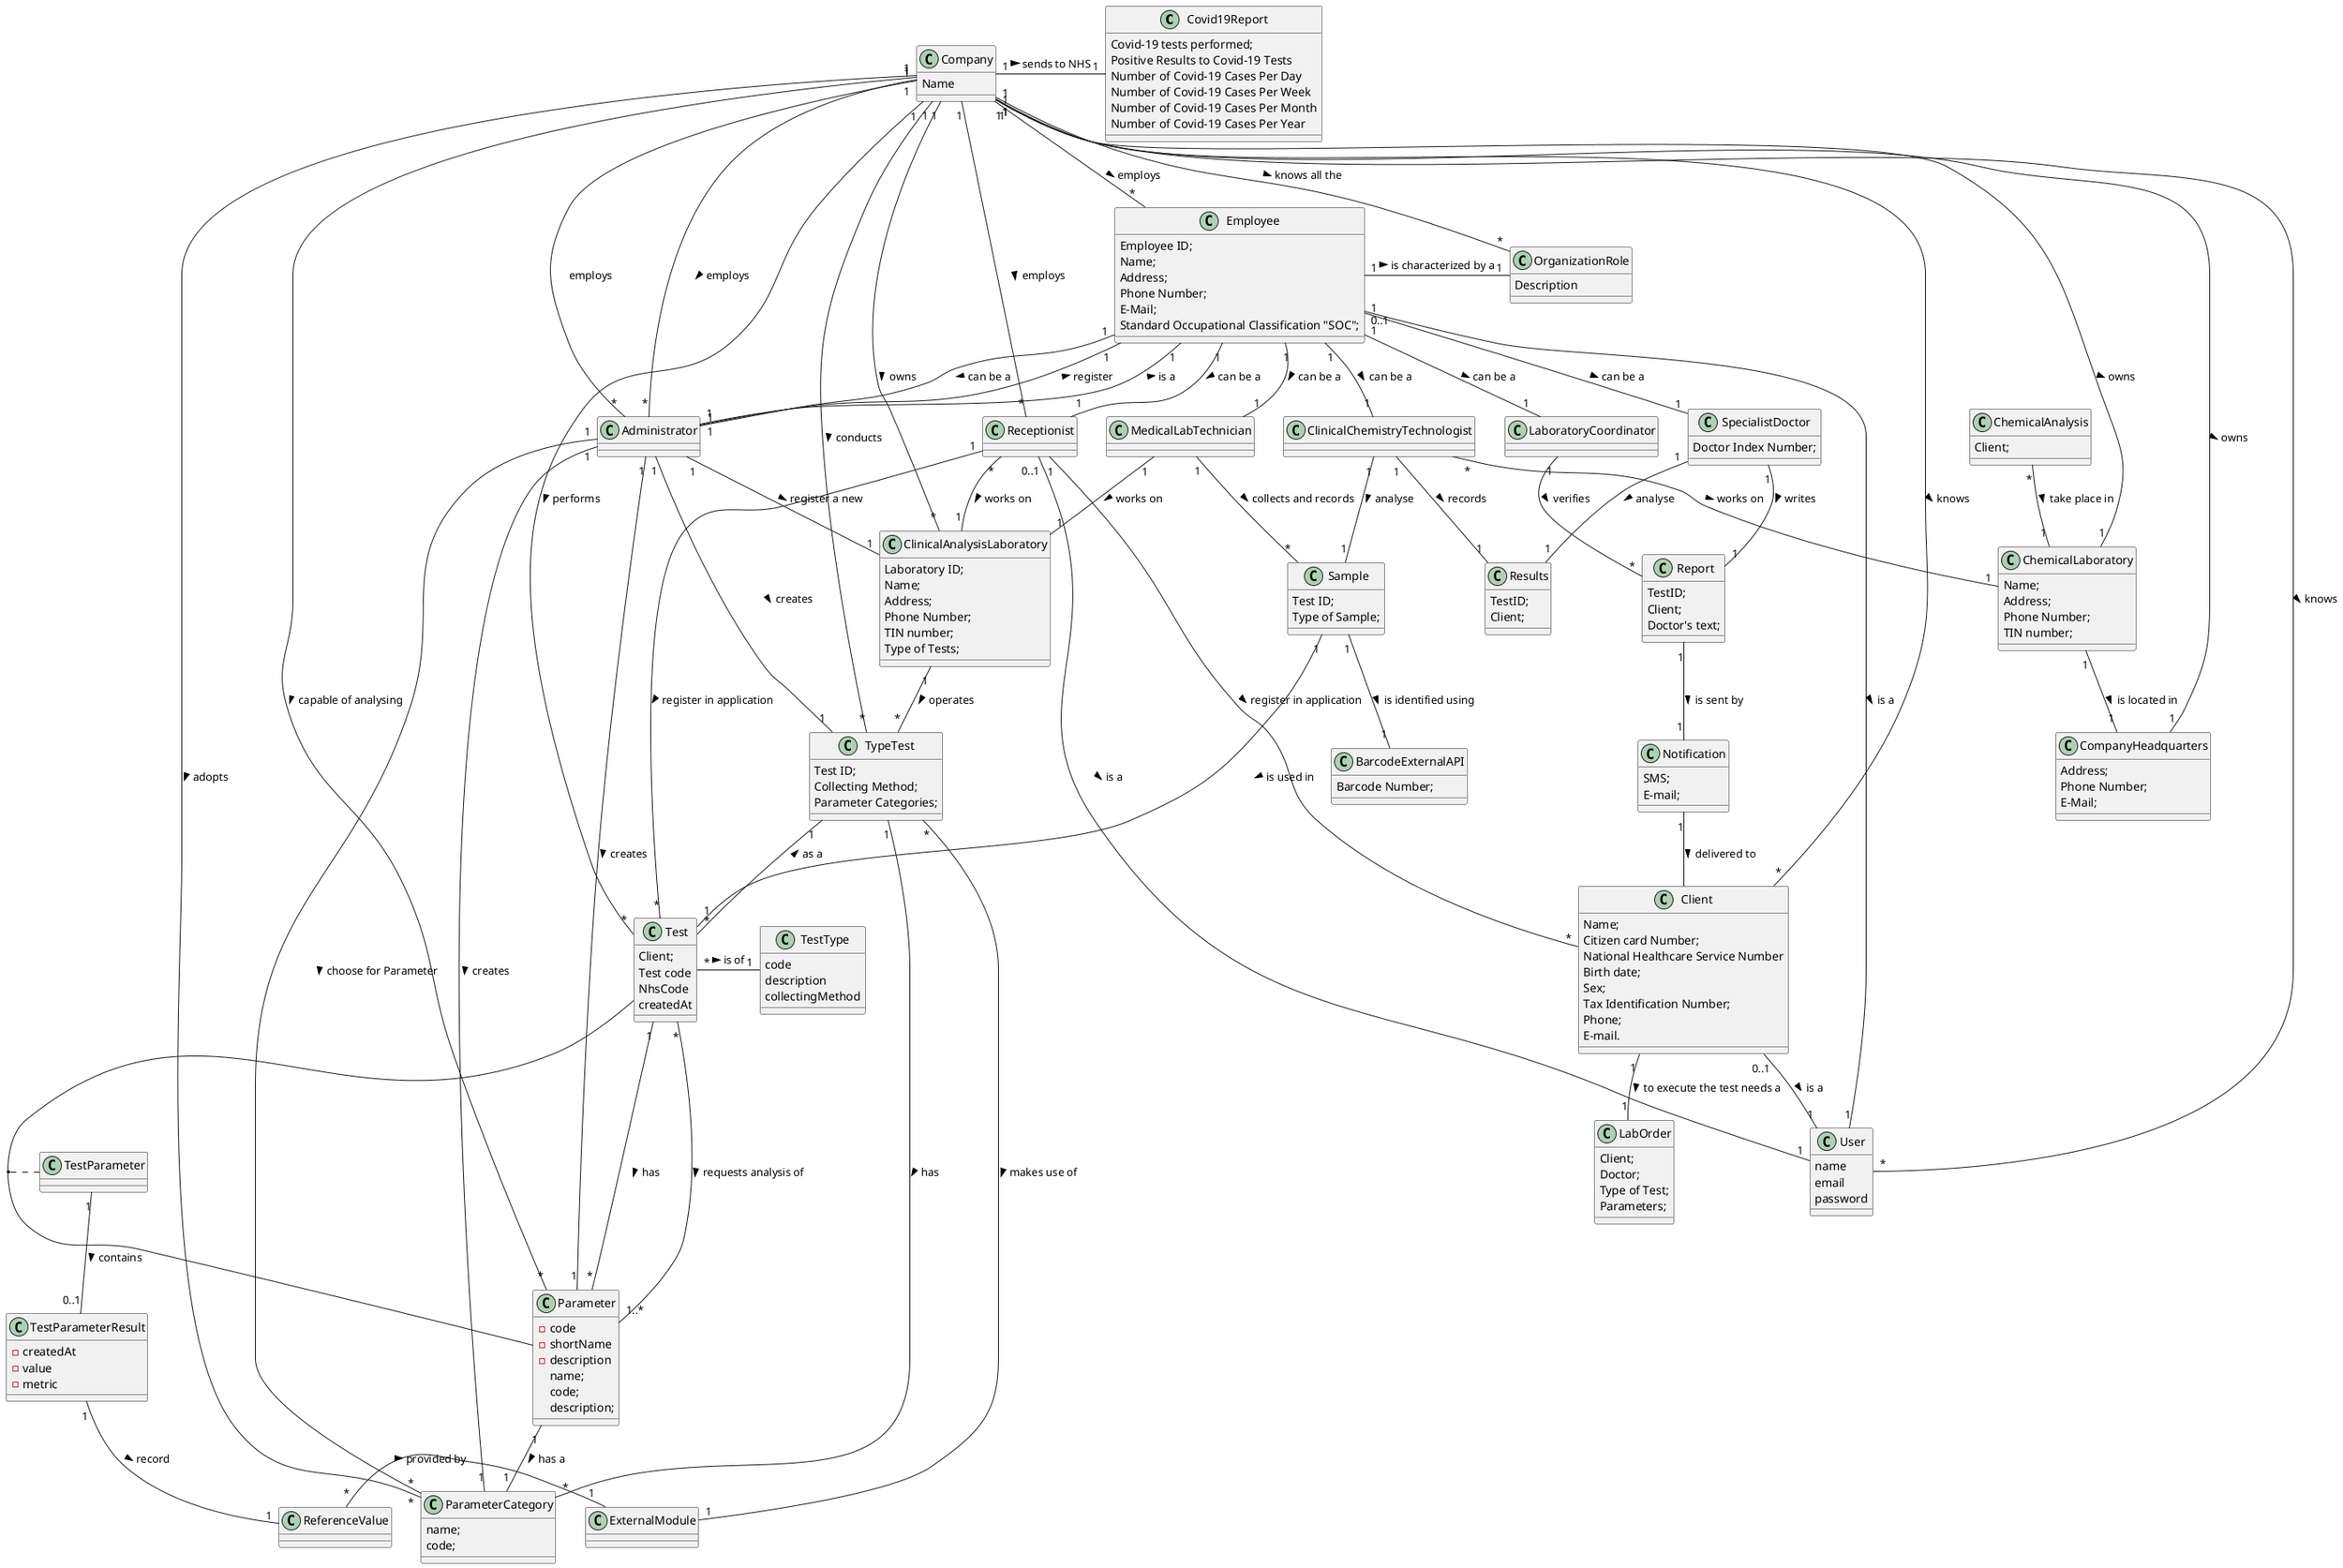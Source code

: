 @startuml


class Covid19Report{
Covid-19 tests performed;
Positive Results to Covid-19 Tests
Number of Covid-19 Cases Per Day
Number of Covid-19 Cases Per Week
Number of Covid-19 Cases Per Month
Number of Covid-19 Cases Per Year
}

class Test{
Client;
Test code
NhsCode
createdAt
}

class Sample{
Test ID;
Type of Sample;
}

class TypeTest{
Test ID;
Collecting Method;
Parameter Categories;
}


class Client{
Name;
Citizen card Number;
National Healthcare Service Number
Birth date;
Sex;
Tax Identification Number;
Phone;
E-mail.
}

class ExternalModule{
}

class ReferenceValue{
}

class TestParameterResult{
-createdAt
-value
-metric
}

class TestParameter{
}

class Parameter{
-code
-shortName
-description
}

class Receptionist{
}

class MedicalLabTechnician{
}

class SpecialistDoctor{

Doctor Index Number;
}

class Administrator{
}

class ClinicalChemistryTechnologist{
}

class LaboratoryCoordinator{
}

class ClinicalAnalysisLaboratory{
Laboratory ID;
Name;
Address;
Phone Number;
TIN number;
Type of Tests;
}

class ChemicalLaboratory{
Name;
Address;
Phone Number;
TIN number;
}

class CompanyHeadquarters{
Address;
Phone Number;
E-Mail;
}

class ChemicalAnalysis{
Client;
}



class Company{
Name
}

class BarcodeExternalAPI{
Barcode Number;
}

class LabOrder{
Client;
Doctor;
Type of Test;
Parameters;
}

class Results{
TestID;
Client;
}

class Notification{
SMS;
E-mail;
}

class Report{
TestID;
Client;
Doctor's text;
}

class TestType{
code
description
collectingMethod
}

class Parameter{
name;
code;
description;
}

class ParameterCategory{
name;
code;
}

class Employee{
Employee ID;
Name;
Address;
Phone Number;
E-Mail;
Standard Occupational Classification "SOC";
}

class User{
name
email
password
}

class OrganizationRole{
Description
}

(Test, Parameter) .. TestParameter
Administrator "1" -- "*" ParameterCategory : choose for Parameter >
Administrator "1" -- "1" ClinicalAnalysisLaboratory : register a new >
Administrator "1" -- "1" Employee: register >
Administrator "1" -- "1" Parameter : creates >
Administrator "1" -- "1" ParameterCategory : creates >
Administrator "1" -- "1" TypeTest: creates >
Administrator"1" -- "1" Employee: is a >
ChemicalAnalysis "*" -- "1" ChemicalLaboratory : take place in >
ChemicalLaboratory "1" -- "1" CompanyHeadquarters: is located in >
Client "0..1" -- "1" User: is a >
Client "1" -- "1" LabOrder: to execute the test needs a  >
ClinicalAnalysisLaboratory "1" -- "*" TypeTest : operates >
ClinicalChemistryTechnologist "*" -- "1" ChemicalLaboratory : works on >
ClinicalChemistryTechnologist "1" -- "1" Results : records >
ClinicalChemistryTechnologist "1" -- "1" Sample : analyse >
Company "1" - "*" OrganizationRole: knows all the >
Company "1" - "1" Covid19Report: sends to NHS >
Company "1" -- "*" Administrator : employs
Company "1" -- "*" Administrator: employs >
Company "1" -- "*" Client: knows >
Company "1" -- "*" ClinicalAnalysisLaboratory: owns >
Company "1" -- "*" Employee: employs >
Company "1" -- "*" Parameter: capable of analysing >
Company "1" -- "*" ParameterCategory : adopts >
Company "1" -- "*" Receptionist: employs >
Company "1" -- "*" Test: performs >
Company "1" -- "*" TypeTest: conducts >
Company "1" -- "*" User: knows >
Company "1" -- "1" ChemicalLaboratory: owns >
Company "1" -- "1" CompanyHeadquarters: owns >
Employee "0..1" -- "1" User: is a >
Employee "1" - "1" OrganizationRole: is characterized by a  >
Employee "1" -- "1" Administrator: can be a >
Employee "1" -- "1" ClinicalChemistryTechnologist: can be a >
Employee "1" -- "1" LaboratoryCoordinator: can be a >
Employee "1" -- "1" MedicalLabTechnician: can be a >
Employee "1" -- "1" Receptionist: can be a >
Employee "1" -- "1" SpecialistDoctor: can be a >
LaboratoryCoordinator "1" -- "*" Report: verifies >
MedicalLabTechnician "1" -- "*" Sample: collects and records >
MedicalLabTechnician "1" -- "1" ClinicalAnalysisLaboratory : works on >
Notification "1" -- Client : delivered to >
Parameter "1" -- "1" ParameterCategory : has a >
Receptionist "*" -- "1" ClinicalAnalysisLaboratory: works on >
Receptionist "0..1" -- "1" User: is a >
Receptionist "1" -- "*" Client: register in application >
Receptionist "1" -- "*" Test: register in application >
ReferenceValue "*" - "1" ExternalModule: provided by >
Report "1" -- "1" Notification : is sent by >
Sample "1" -- "1" BarcodeExternalAPI : is identified using >
Sample "1" -- "1" Test : is used in >
SpecialistDoctor "1" -- "1" Report: writes >
SpecialistDoctor "1" -- "1" Results: analyse >
Test "*" - "1" TestType: is of >
Test "*" -- "1..*" Parameter: requests analysis of >
Test "1" -- "*" Parameter : has >
TestParameter "1" -- "0..1" TestParameterResult: contains >
TestParameterResult "1" -- "1" ReferenceValue: record >
TypeTest "*" - "1" ExternalModule: makes use of >
TypeTest "1" -- "*" ParameterCategory : has >
TypeTest "1" -- "*" Test : as a <
@enduml
